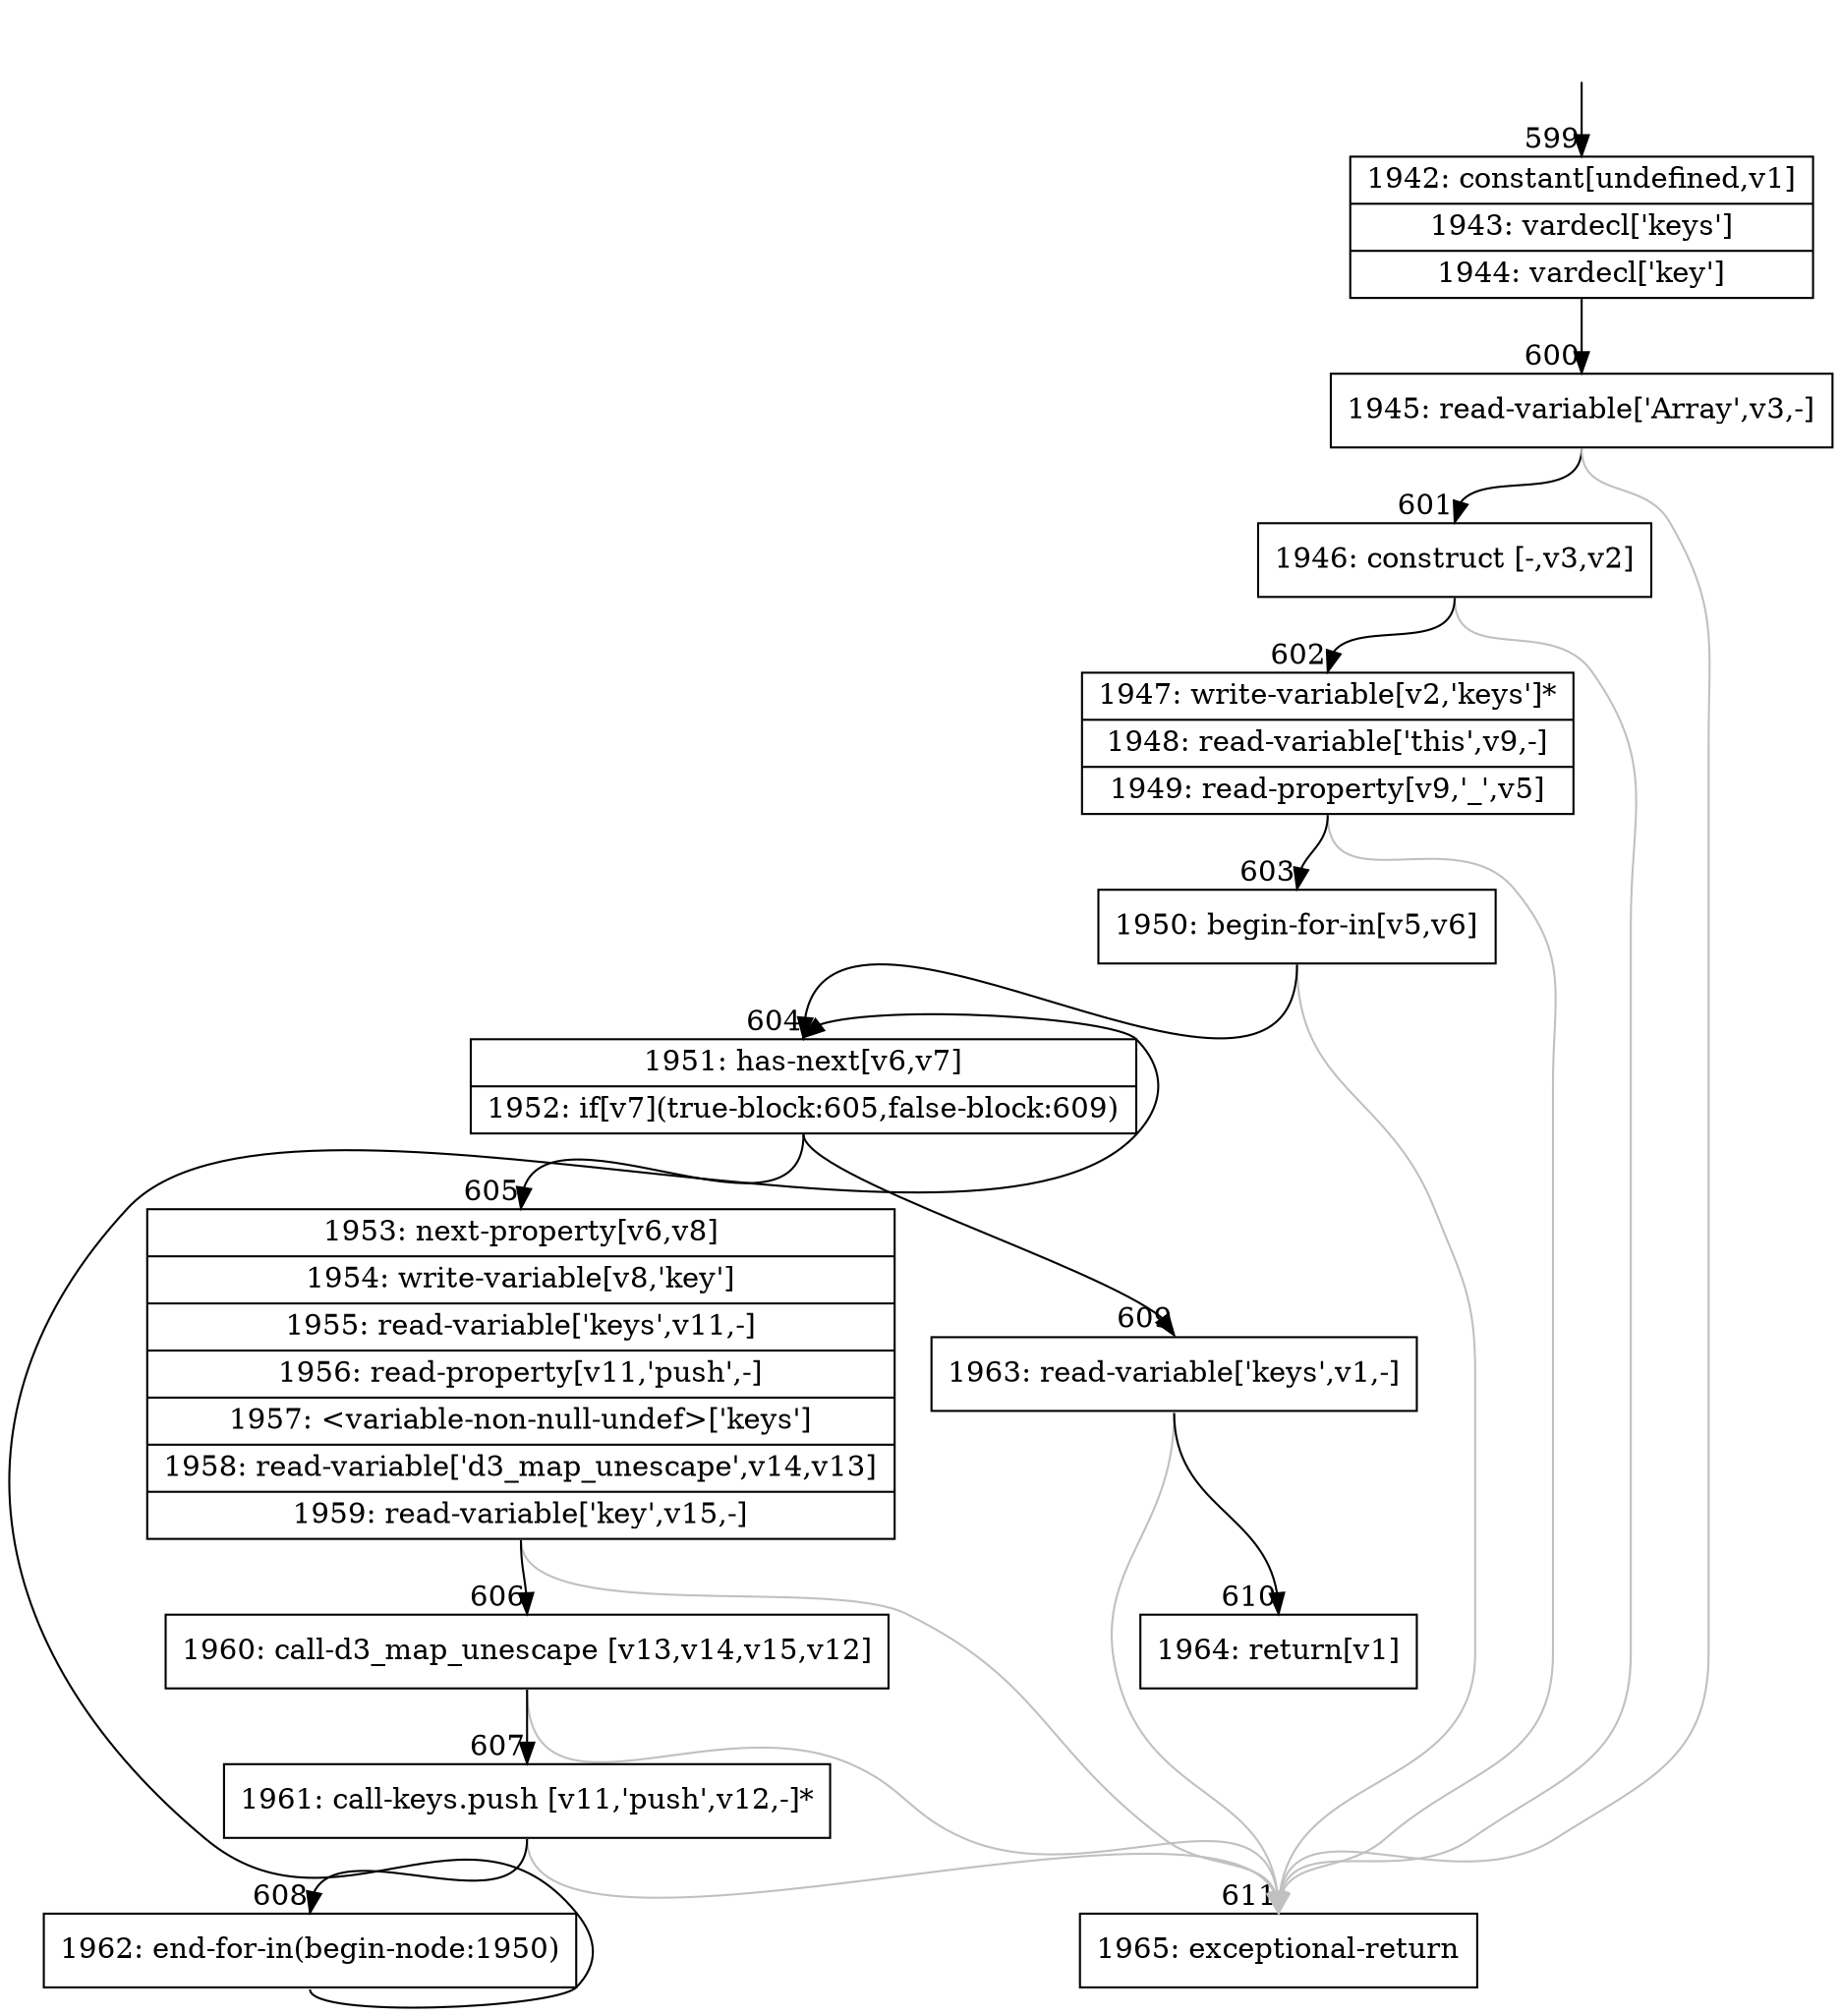 digraph {
rankdir="TD"
BB_entry53[shape=none,label=""];
BB_entry53 -> BB599 [tailport=s, headport=n, headlabel="    599"]
BB599 [shape=record label="{1942: constant[undefined,v1]|1943: vardecl['keys']|1944: vardecl['key']}" ] 
BB599 -> BB600 [tailport=s, headport=n, headlabel="      600"]
BB600 [shape=record label="{1945: read-variable['Array',v3,-]}" ] 
BB600 -> BB601 [tailport=s, headport=n, headlabel="      601"]
BB600 -> BB611 [tailport=s, headport=n, color=gray, headlabel="      611"]
BB601 [shape=record label="{1946: construct [-,v3,v2]}" ] 
BB601 -> BB602 [tailport=s, headport=n, headlabel="      602"]
BB601 -> BB611 [tailport=s, headport=n, color=gray]
BB602 [shape=record label="{1947: write-variable[v2,'keys']*|1948: read-variable['this',v9,-]|1949: read-property[v9,'_',v5]}" ] 
BB602 -> BB603 [tailport=s, headport=n, headlabel="      603"]
BB602 -> BB611 [tailport=s, headport=n, color=gray]
BB603 [shape=record label="{1950: begin-for-in[v5,v6]}" ] 
BB603 -> BB604 [tailport=s, headport=n, headlabel="      604"]
BB603 -> BB611 [tailport=s, headport=n, color=gray]
BB604 [shape=record label="{1951: has-next[v6,v7]|1952: if[v7](true-block:605,false-block:609)}" ] 
BB604 -> BB605 [tailport=s, headport=n, headlabel="      605"]
BB604 -> BB609 [tailport=s, headport=n, headlabel="      609"]
BB605 [shape=record label="{1953: next-property[v6,v8]|1954: write-variable[v8,'key']|1955: read-variable['keys',v11,-]|1956: read-property[v11,'push',-]|1957: \<variable-non-null-undef\>['keys']|1958: read-variable['d3_map_unescape',v14,v13]|1959: read-variable['key',v15,-]}" ] 
BB605 -> BB606 [tailport=s, headport=n, headlabel="      606"]
BB605 -> BB611 [tailport=s, headport=n, color=gray]
BB606 [shape=record label="{1960: call-d3_map_unescape [v13,v14,v15,v12]}" ] 
BB606 -> BB607 [tailport=s, headport=n, headlabel="      607"]
BB606 -> BB611 [tailport=s, headport=n, color=gray]
BB607 [shape=record label="{1961: call-keys.push [v11,'push',v12,-]*}" ] 
BB607 -> BB608 [tailport=s, headport=n, headlabel="      608"]
BB607 -> BB611 [tailport=s, headport=n, color=gray]
BB608 [shape=record label="{1962: end-for-in(begin-node:1950)}" ] 
BB608 -> BB604 [tailport=s, headport=n]
BB609 [shape=record label="{1963: read-variable['keys',v1,-]}" ] 
BB609 -> BB610 [tailport=s, headport=n, headlabel="      610"]
BB609 -> BB611 [tailport=s, headport=n, color=gray]
BB610 [shape=record label="{1964: return[v1]}" ] 
BB611 [shape=record label="{1965: exceptional-return}" ] 
//#$~ 359
}
